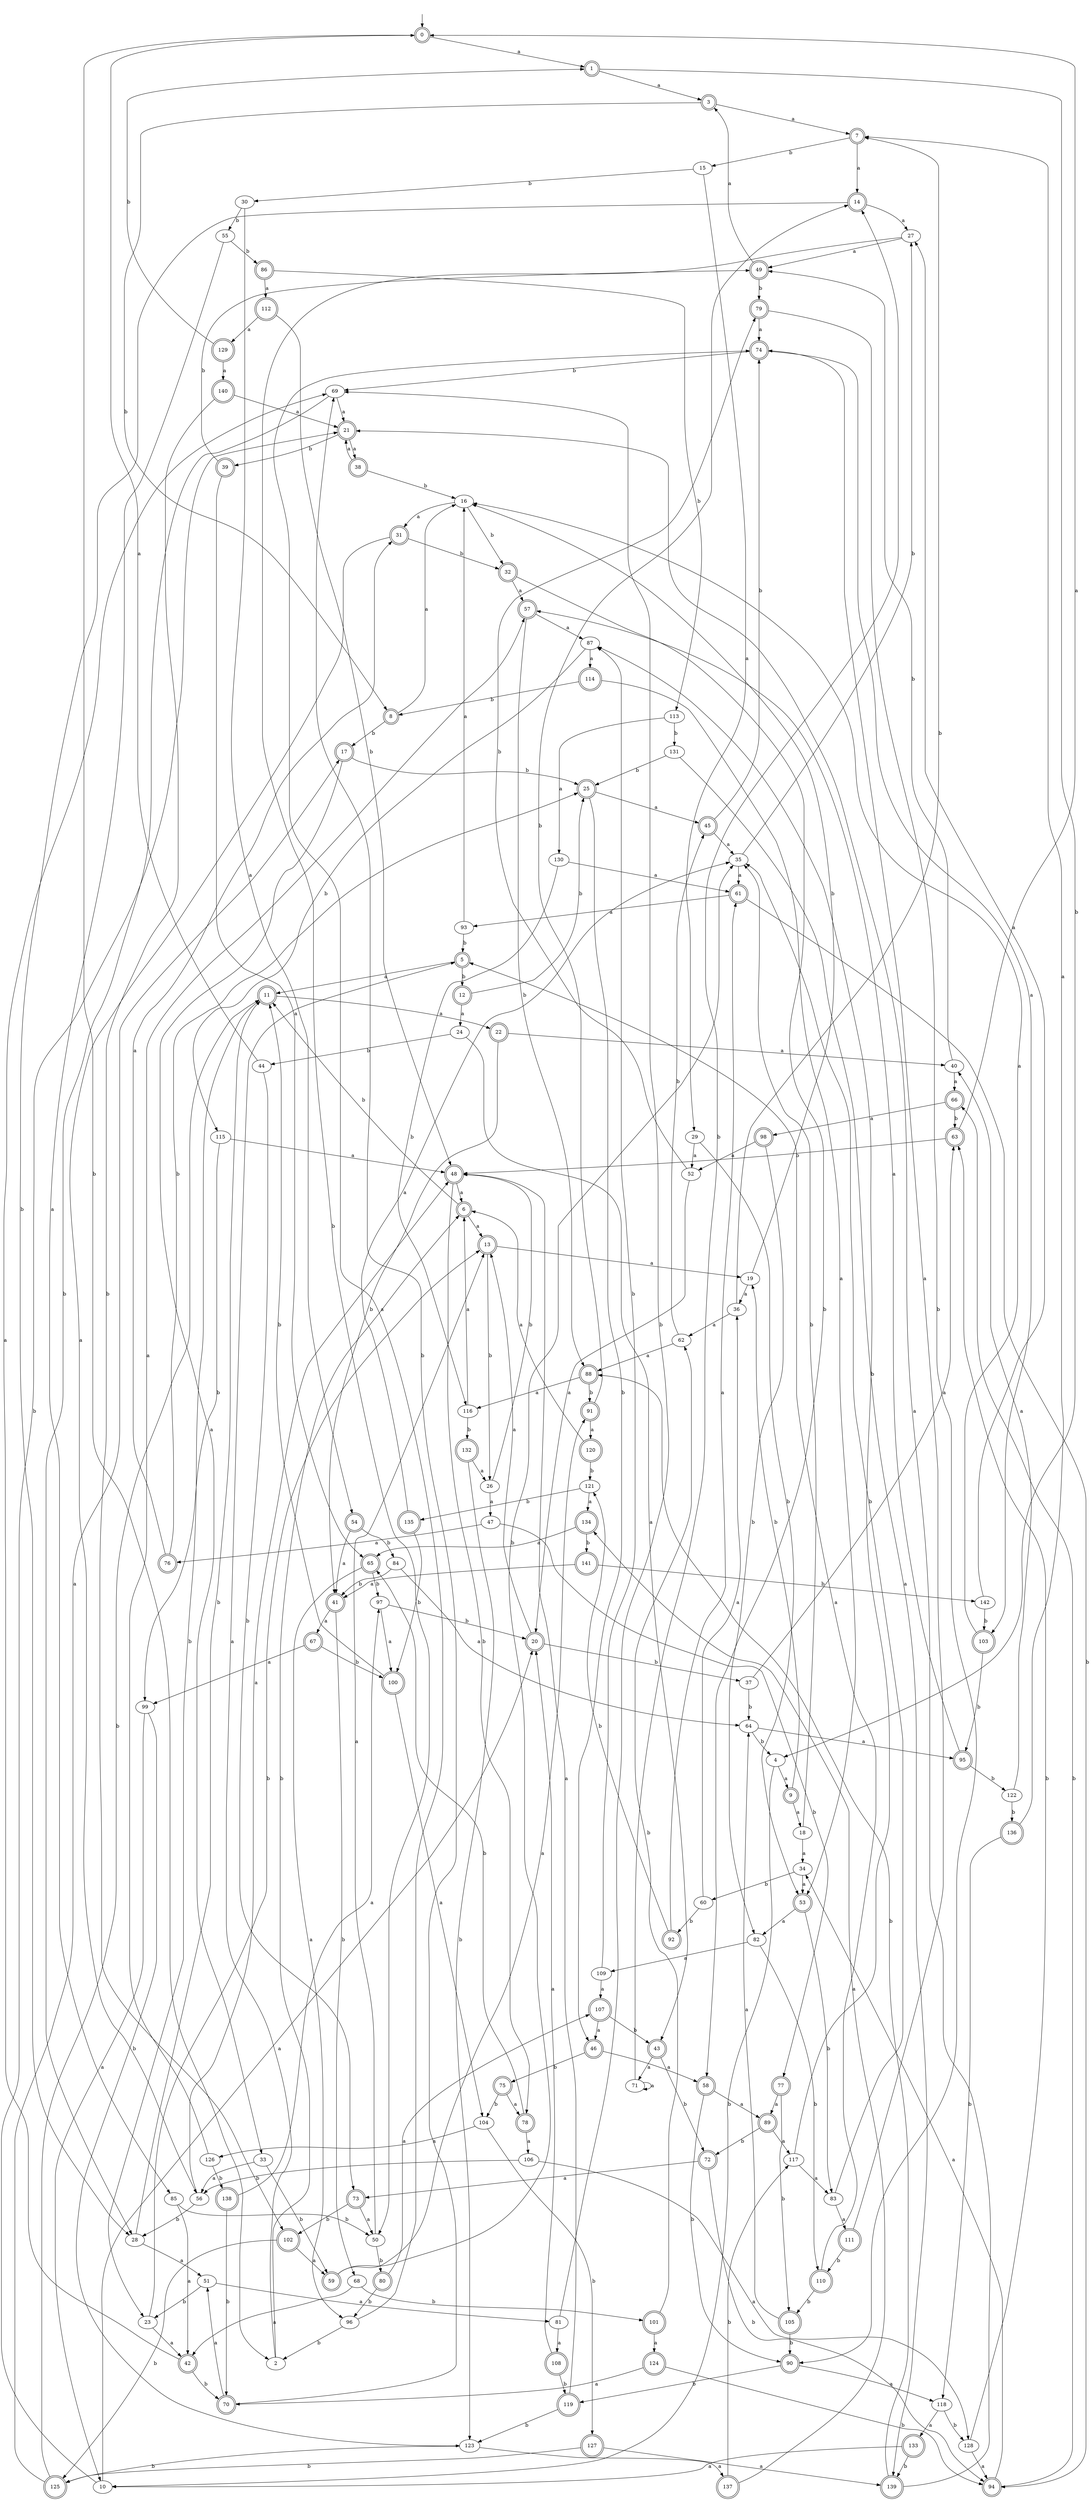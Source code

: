 digraph RandomDFA {
  __start0 [label="", shape=none];
  __start0 -> 0 [label=""];
  0 [shape=circle] [shape=doublecircle]
  0 -> 1 [label="a"]
  0 -> 2 [label="b"]
  1 [shape=doublecircle]
  1 -> 3 [label="a"]
  1 -> 4 [label="b"]
  2
  2 -> 5 [label="a"]
  2 -> 6 [label="b"]
  3 [shape=doublecircle]
  3 -> 7 [label="a"]
  3 -> 8 [label="b"]
  4
  4 -> 9 [label="a"]
  4 -> 10 [label="b"]
  5 [shape=doublecircle]
  5 -> 11 [label="a"]
  5 -> 12 [label="b"]
  6 [shape=doublecircle]
  6 -> 13 [label="a"]
  6 -> 11 [label="b"]
  7 [shape=doublecircle]
  7 -> 14 [label="a"]
  7 -> 15 [label="b"]
  8 [shape=doublecircle]
  8 -> 16 [label="a"]
  8 -> 17 [label="b"]
  9 [shape=doublecircle]
  9 -> 18 [label="a"]
  9 -> 19 [label="b"]
  10
  10 -> 20 [label="a"]
  10 -> 21 [label="b"]
  11 [shape=doublecircle]
  11 -> 22 [label="a"]
  11 -> 23 [label="b"]
  12 [shape=doublecircle]
  12 -> 24 [label="a"]
  12 -> 25 [label="b"]
  13 [shape=doublecircle]
  13 -> 19 [label="a"]
  13 -> 26 [label="b"]
  14 [shape=doublecircle]
  14 -> 27 [label="a"]
  14 -> 28 [label="b"]
  15
  15 -> 29 [label="a"]
  15 -> 30 [label="b"]
  16
  16 -> 31 [label="a"]
  16 -> 32 [label="b"]
  17 [shape=doublecircle]
  17 -> 33 [label="a"]
  17 -> 25 [label="b"]
  18
  18 -> 34 [label="a"]
  18 -> 35 [label="b"]
  19
  19 -> 36 [label="a"]
  19 -> 16 [label="b"]
  20 [shape=doublecircle]
  20 -> 13 [label="a"]
  20 -> 37 [label="b"]
  21 [shape=doublecircle]
  21 -> 38 [label="a"]
  21 -> 39 [label="b"]
  22 [shape=doublecircle]
  22 -> 40 [label="a"]
  22 -> 41 [label="b"]
  23
  23 -> 42 [label="a"]
  23 -> 13 [label="b"]
  24
  24 -> 43 [label="a"]
  24 -> 44 [label="b"]
  25 [shape=doublecircle]
  25 -> 45 [label="a"]
  25 -> 46 [label="b"]
  26
  26 -> 47 [label="a"]
  26 -> 48 [label="b"]
  27
  27 -> 49 [label="a"]
  27 -> 50 [label="b"]
  28
  28 -> 51 [label="a"]
  28 -> 11 [label="b"]
  29
  29 -> 52 [label="a"]
  29 -> 53 [label="b"]
  30
  30 -> 54 [label="a"]
  30 -> 55 [label="b"]
  31 [shape=doublecircle]
  31 -> 56 [label="a"]
  31 -> 32 [label="b"]
  32 [shape=doublecircle]
  32 -> 57 [label="a"]
  32 -> 58 [label="b"]
  33
  33 -> 56 [label="a"]
  33 -> 59 [label="b"]
  34
  34 -> 53 [label="a"]
  34 -> 60 [label="b"]
  35
  35 -> 61 [label="a"]
  35 -> 27 [label="b"]
  36
  36 -> 62 [label="a"]
  36 -> 7 [label="b"]
  37
  37 -> 63 [label="a"]
  37 -> 64 [label="b"]
  38 [shape=doublecircle]
  38 -> 21 [label="a"]
  38 -> 16 [label="b"]
  39 [shape=doublecircle]
  39 -> 65 [label="a"]
  39 -> 49 [label="b"]
  40
  40 -> 66 [label="a"]
  40 -> 49 [label="b"]
  41 [shape=doublecircle]
  41 -> 67 [label="a"]
  41 -> 68 [label="b"]
  42 [shape=doublecircle]
  42 -> 69 [label="a"]
  42 -> 70 [label="b"]
  43 [shape=doublecircle]
  43 -> 71 [label="a"]
  43 -> 72 [label="b"]
  44
  44 -> 0 [label="a"]
  44 -> 73 [label="b"]
  45 [shape=doublecircle]
  45 -> 35 [label="a"]
  45 -> 74 [label="b"]
  46 [shape=doublecircle]
  46 -> 58 [label="a"]
  46 -> 75 [label="b"]
  47
  47 -> 76 [label="a"]
  47 -> 77 [label="b"]
  48 [shape=doublecircle]
  48 -> 6 [label="a"]
  48 -> 78 [label="b"]
  49 [shape=doublecircle]
  49 -> 3 [label="a"]
  49 -> 79 [label="b"]
  50
  50 -> 13 [label="a"]
  50 -> 80 [label="b"]
  51
  51 -> 81 [label="a"]
  51 -> 23 [label="b"]
  52
  52 -> 20 [label="a"]
  52 -> 79 [label="b"]
  53 [shape=doublecircle]
  53 -> 82 [label="a"]
  53 -> 83 [label="b"]
  54 [shape=doublecircle]
  54 -> 41 [label="a"]
  54 -> 84 [label="b"]
  55
  55 -> 85 [label="a"]
  55 -> 86 [label="b"]
  56
  56 -> 48 [label="a"]
  56 -> 28 [label="b"]
  57 [shape=doublecircle]
  57 -> 87 [label="a"]
  57 -> 88 [label="b"]
  58 [shape=doublecircle]
  58 -> 89 [label="a"]
  58 -> 90 [label="b"]
  59 [shape=doublecircle]
  59 -> 91 [label="a"]
  59 -> 35 [label="b"]
  60
  60 -> 36 [label="a"]
  60 -> 92 [label="b"]
  61 [shape=doublecircle]
  61 -> 93 [label="a"]
  61 -> 94 [label="b"]
  62
  62 -> 88 [label="a"]
  62 -> 45 [label="b"]
  63 [shape=doublecircle]
  63 -> 0 [label="a"]
  63 -> 48 [label="b"]
  64
  64 -> 95 [label="a"]
  64 -> 4 [label="b"]
  65 [shape=doublecircle]
  65 -> 96 [label="a"]
  65 -> 97 [label="b"]
  66 [shape=doublecircle]
  66 -> 98 [label="a"]
  66 -> 63 [label="b"]
  67 [shape=doublecircle]
  67 -> 99 [label="a"]
  67 -> 100 [label="b"]
  68
  68 -> 42 [label="a"]
  68 -> 101 [label="b"]
  69
  69 -> 21 [label="a"]
  69 -> 28 [label="b"]
  70 [shape=doublecircle]
  70 -> 51 [label="a"]
  70 -> 69 [label="b"]
  71
  71 -> 71 [label="a"]
  71 -> 14 [label="b"]
  72 [shape=doublecircle]
  72 -> 73 [label="a"]
  72 -> 94 [label="b"]
  73 [shape=doublecircle]
  73 -> 50 [label="a"]
  73 -> 102 [label="b"]
  74 [shape=doublecircle]
  74 -> 103 [label="a"]
  74 -> 69 [label="b"]
  75 [shape=doublecircle]
  75 -> 78 [label="a"]
  75 -> 104 [label="b"]
  76 [shape=doublecircle]
  76 -> 31 [label="a"]
  76 -> 25 [label="b"]
  77 [shape=doublecircle]
  77 -> 89 [label="a"]
  77 -> 105 [label="b"]
  78 [shape=doublecircle]
  78 -> 106 [label="a"]
  78 -> 65 [label="b"]
  79 [shape=doublecircle]
  79 -> 74 [label="a"]
  79 -> 90 [label="b"]
  80 [shape=doublecircle]
  80 -> 107 [label="a"]
  80 -> 96 [label="b"]
  81
  81 -> 108 [label="a"]
  81 -> 69 [label="b"]
  82
  82 -> 109 [label="a"]
  82 -> 110 [label="b"]
  83
  83 -> 111 [label="a"]
  83 -> 35 [label="b"]
  84
  84 -> 64 [label="a"]
  84 -> 41 [label="b"]
  85
  85 -> 42 [label="a"]
  85 -> 50 [label="b"]
  86 [shape=doublecircle]
  86 -> 112 [label="a"]
  86 -> 113 [label="b"]
  87
  87 -> 114 [label="a"]
  87 -> 115 [label="b"]
  88 [shape=doublecircle]
  88 -> 116 [label="a"]
  88 -> 91 [label="b"]
  89 [shape=doublecircle]
  89 -> 117 [label="a"]
  89 -> 72 [label="b"]
  90 [shape=doublecircle]
  90 -> 118 [label="a"]
  90 -> 119 [label="b"]
  91 [shape=doublecircle]
  91 -> 120 [label="a"]
  91 -> 14 [label="b"]
  92 [shape=doublecircle]
  92 -> 61 [label="a"]
  92 -> 121 [label="b"]
  93
  93 -> 16 [label="a"]
  93 -> 5 [label="b"]
  94 [shape=doublecircle]
  94 -> 34 [label="a"]
  94 -> 66 [label="b"]
  95 [shape=doublecircle]
  95 -> 57 [label="a"]
  95 -> 122 [label="b"]
  96
  96 -> 74 [label="a"]
  96 -> 2 [label="b"]
  97
  97 -> 100 [label="a"]
  97 -> 20 [label="b"]
  98 [shape=doublecircle]
  98 -> 52 [label="a"]
  98 -> 82 [label="b"]
  99
  99 -> 10 [label="a"]
  99 -> 123 [label="b"]
  100 [shape=doublecircle]
  100 -> 104 [label="a"]
  100 -> 11 [label="b"]
  101 [shape=doublecircle]
  101 -> 124 [label="a"]
  101 -> 62 [label="b"]
  102 [shape=doublecircle]
  102 -> 59 [label="a"]
  102 -> 125 [label="b"]
  103 [shape=doublecircle]
  103 -> 16 [label="a"]
  103 -> 95 [label="b"]
  104
  104 -> 126 [label="a"]
  104 -> 127 [label="b"]
  105 [shape=doublecircle]
  105 -> 64 [label="a"]
  105 -> 90 [label="b"]
  106
  106 -> 128 [label="a"]
  106 -> 56 [label="b"]
  107 [shape=doublecircle]
  107 -> 46 [label="a"]
  107 -> 43 [label="b"]
  108 [shape=doublecircle]
  108 -> 20 [label="a"]
  108 -> 119 [label="b"]
  109
  109 -> 107 [label="a"]
  109 -> 87 [label="b"]
  110 [shape=doublecircle]
  110 -> 5 [label="a"]
  110 -> 105 [label="b"]
  111 [shape=doublecircle]
  111 -> 74 [label="a"]
  111 -> 110 [label="b"]
  112 [shape=doublecircle]
  112 -> 129 [label="a"]
  112 -> 48 [label="b"]
  113
  113 -> 130 [label="a"]
  113 -> 131 [label="b"]
  114 [shape=doublecircle]
  114 -> 53 [label="a"]
  114 -> 8 [label="b"]
  115
  115 -> 48 [label="a"]
  115 -> 99 [label="b"]
  116
  116 -> 6 [label="a"]
  116 -> 132 [label="b"]
  117
  117 -> 83 [label="a"]
  117 -> 87 [label="b"]
  118
  118 -> 133 [label="a"]
  118 -> 128 [label="b"]
  119 [shape=doublecircle]
  119 -> 48 [label="a"]
  119 -> 123 [label="b"]
  120 [shape=doublecircle]
  120 -> 6 [label="a"]
  120 -> 121 [label="b"]
  121
  121 -> 134 [label="a"]
  121 -> 135 [label="b"]
  122
  122 -> 40 [label="a"]
  122 -> 136 [label="b"]
  123
  123 -> 137 [label="a"]
  123 -> 125 [label="b"]
  124 [shape=doublecircle]
  124 -> 70 [label="a"]
  124 -> 94 [label="b"]
  125 [shape=doublecircle]
  125 -> 17 [label="a"]
  125 -> 11 [label="b"]
  126
  126 -> 57 [label="a"]
  126 -> 138 [label="b"]
  127 [shape=doublecircle]
  127 -> 139 [label="a"]
  127 -> 125 [label="b"]
  128
  128 -> 94 [label="a"]
  128 -> 63 [label="b"]
  129 [shape=doublecircle]
  129 -> 140 [label="a"]
  129 -> 1 [label="b"]
  130
  130 -> 61 [label="a"]
  130 -> 116 [label="b"]
  131
  131 -> 139 [label="a"]
  131 -> 25 [label="b"]
  132 [shape=doublecircle]
  132 -> 26 [label="a"]
  132 -> 123 [label="b"]
  133 [shape=doublecircle]
  133 -> 10 [label="a"]
  133 -> 139 [label="b"]
  134 [shape=doublecircle]
  134 -> 65 [label="a"]
  134 -> 141 [label="b"]
  135 [shape=doublecircle]
  135 -> 35 [label="a"]
  135 -> 100 [label="b"]
  136 [shape=doublecircle]
  136 -> 7 [label="a"]
  136 -> 118 [label="b"]
  137 [shape=doublecircle]
  137 -> 134 [label="a"]
  137 -> 117 [label="b"]
  138 [shape=doublecircle]
  138 -> 97 [label="a"]
  138 -> 70 [label="b"]
  139 [shape=doublecircle]
  139 -> 21 [label="a"]
  139 -> 88 [label="b"]
  140 [shape=doublecircle]
  140 -> 21 [label="a"]
  140 -> 102 [label="b"]
  141 [shape=doublecircle]
  141 -> 41 [label="a"]
  141 -> 142 [label="b"]
  142
  142 -> 27 [label="a"]
  142 -> 103 [label="b"]
}
